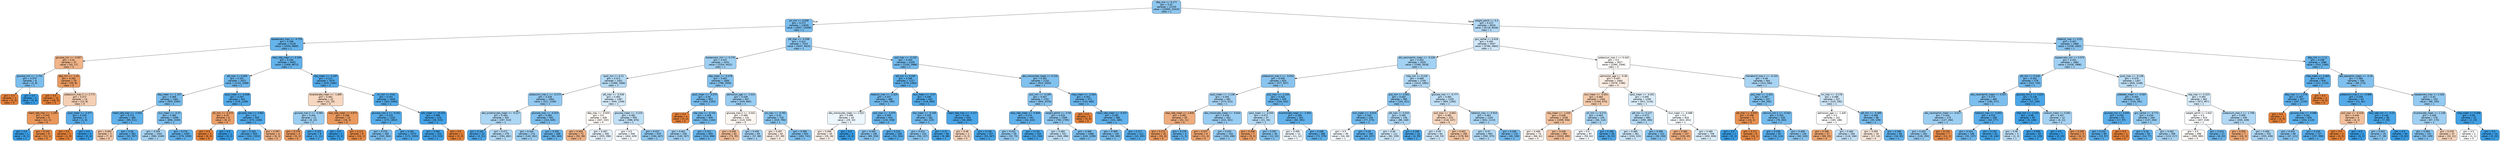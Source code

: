 digraph Tree {
node [shape=box, style="filled, rounded", color="black", fontname="helvetica"] ;
edge [fontname="helvetica"] ;
0 [label="dbp_min <= 0.177\ngini = 0.42\nsamples = 21155\nvalue = [10065, 23425]\nclass = 1", fillcolor="#8ec7f0"] ;
1 [label="ph_min <= 0.058\ngini = 0.372\nsamples = 12639\nvalue = [4947, 15099]\nclass = 1", fillcolor="#7abdee"] ;
0 -> 1 [labeldistance=2.5, labelangle=45, headlabel="True"] ;
2 [label="baseexcess_max <= -4.729\ngini = 0.299\nsamples = 5129\nvalue = [1500, 6689]\nclass = 1", fillcolor="#65b3eb"] ;
1 -> 2 ;
3 [label="glucose_min <= -0.957\ngini = 0.41\nsamples = 37\nvalue = [42, 17]\nclass = 0", fillcolor="#f0b489"] ;
2 -> 3 ;
4 [label="glucose_min <= -1.701\ngini = 0.375\nsamples = 8\nvalue = [3, 9]\nclass = 1", fillcolor="#7bbeee"] ;
3 -> 4 ;
5 [label="gini = 0.0\nsamples = 3\nvalue = [3, 0]\nclass = 0", fillcolor="#e58139"] ;
4 -> 5 ;
6 [label="gini = 0.0\nsamples = 5\nvalue = [0, 9]\nclass = 1", fillcolor="#399de5"] ;
4 -> 6 ;
7 [label="dbp_min <= -1.45\ngini = 0.282\nsamples = 29\nvalue = [39, 8]\nclass = 0", fillcolor="#ea9b62"] ;
3 -> 7 ;
8 [label="gini = 0.0\nsamples = 15\nvalue = [26, 0]\nclass = 0", fillcolor="#e58139"] ;
7 -> 8 ;
9 [label="potassium_max.1 <= 2.771\ngini = 0.472\nsamples = 14\nvalue = [13, 8]\nclass = 0", fillcolor="#f5cfb3"] ;
7 -> 9 ;
10 [label="heart_rate_max <= -1.294\ngini = 0.245\nsamples = 9\nvalue = [12, 2]\nclass = 0", fillcolor="#e9965a"] ;
9 -> 10 ;
11 [label="gini = 0.0\nsamples = 1\nvalue = [0, 1]\nclass = 1", fillcolor="#399de5"] ;
10 -> 11 ;
12 [label="gini = 0.142\nsamples = 8\nvalue = [12, 1]\nclass = 0", fillcolor="#e78c49"] ;
10 -> 12 ;
13 [label="spo2_mean <= -2.077\ngini = 0.245\nsamples = 5\nvalue = [1, 6]\nclass = 1", fillcolor="#5aade9"] ;
9 -> 13 ;
14 [label="gini = 0.0\nsamples = 1\nvalue = [1, 0]\nclass = 0", fillcolor="#e58139"] ;
13 -> 14 ;
15 [label="gini = 0.0\nsamples = 4\nvalue = [0, 6]\nclass = 1", fillcolor="#399de5"] ;
13 -> 15 ;
16 [label="resp_rate_mean <= 0.349\ngini = 0.294\nsamples = 5092\nvalue = [1458, 6672]\nclass = 1", fillcolor="#64b2eb"] ;
2 -> 16 ;
17 [label="ptt_max <= 0.009\ngini = 0.331\nsamples = 3422\nvalue = [1133, 4288]\nclass = 1", fillcolor="#6db7ec"] ;
16 -> 17 ;
18 [label="dbp_mean <= -1.157\ngini = 0.369\nsamples = 2481\nvalue = [955, 2950]\nclass = 1", fillcolor="#79bded"] ;
17 -> 18 ;
19 [label="heart_rate_max <= -2.054\ngini = 0.272\nsamples = 385\nvalue = [99, 511]\nclass = 1", fillcolor="#5fb0ea"] ;
18 -> 19 ;
20 [label="gini = 0.463\nsamples = 3\nvalue = [7, 4]\nclass = 0", fillcolor="#f4c9aa"] ;
19 -> 20 ;
21 [label="gini = 0.26\nsamples = 382\nvalue = [92, 507]\nclass = 1", fillcolor="#5dafea"] ;
19 -> 21 ;
22 [label="bun_mean <= -0.37\ngini = 0.385\nsamples = 2096\nvalue = [856, 2439]\nclass = 1", fillcolor="#7ebfee"] ;
18 -> 22 ;
23 [label="gini = 0.459\nsamples = 1041\nvalue = [580, 1049]\nclass = 1", fillcolor="#a6d3f3"] ;
22 -> 23 ;
24 [label="gini = 0.276\nsamples = 1055\nvalue = [276, 1390]\nclass = 1", fillcolor="#60b0ea"] ;
22 -> 24 ;
25 [label="spo2_mean <= -4.548\ngini = 0.207\nsamples = 941\nvalue = [178, 1338]\nclass = 1", fillcolor="#53aae8"] ;
17 -> 25 ;
26 [label="ph_min <= -0.374\ngini = 0.32\nsamples = 6\nvalue = [8, 2]\nclass = 0", fillcolor="#eca06a"] ;
25 -> 26 ;
27 [label="gini = 0.0\nsamples = 5\nvalue = [8, 0]\nclass = 0", fillcolor="#e58139"] ;
26 -> 27 ;
28 [label="gini = 0.0\nsamples = 1\nvalue = [0, 2]\nclass = 1", fillcolor="#399de5"] ;
26 -> 28 ;
29 [label="glucose_max <= 3.862\ngini = 0.2\nsamples = 935\nvalue = [170, 1336]\nclass = 1", fillcolor="#52a9e8"] ;
25 -> 29 ;
30 [label="gini = 0.193\nsamples = 929\nvalue = [162, 1333]\nclass = 1", fillcolor="#51a9e8"] ;
29 -> 30 ;
31 [label="gini = 0.397\nsamples = 6\nvalue = [8, 3]\nclass = 0", fillcolor="#efb083"] ;
29 -> 31 ;
32 [label="sbp_mean <= -2.297\ngini = 0.211\nsamples = 1670\nvalue = [325, 2384]\nclass = 1", fillcolor="#54aae9"] ;
16 -> 32 ;
33 [label="bicarbonate_mean <= -1.895\ngini = 0.482\nsamples = 22\nvalue = [22, 15]\nclass = 0", fillcolor="#f7d7c0"] ;
32 -> 33 ;
34 [label="glucose_max.2 <= -0.084\ngini = 0.444\nsamples = 12\nvalue = [6, 12]\nclass = 1", fillcolor="#9ccef2"] ;
33 -> 34 ;
35 [label="gini = 0.278\nsamples = 4\nvalue = [5, 1]\nclass = 0", fillcolor="#ea9a61"] ;
34 -> 35 ;
36 [label="gini = 0.153\nsamples = 8\nvalue = [1, 11]\nclass = 1", fillcolor="#4ba6e7"] ;
34 -> 36 ;
37 [label="resp_rate_mean <= 0.873\ngini = 0.266\nsamples = 10\nvalue = [16, 3]\nclass = 0", fillcolor="#ea995e"] ;
33 -> 37 ;
38 [label="gini = 0.0\nsamples = 1\nvalue = [0, 2]\nclass = 1", fillcolor="#399de5"] ;
37 -> 38 ;
39 [label="gini = 0.111\nsamples = 9\nvalue = [16, 1]\nclass = 0", fillcolor="#e78945"] ;
37 -> 39 ;
40 [label="inr_min <= 0.61\ngini = 0.201\nsamples = 1648\nvalue = [303, 2369]\nclass = 1", fillcolor="#52aae8"] ;
32 -> 40 ;
41 [label="glucose_max.2 <= -0.441\ngini = 0.225\nsamples = 1333\nvalue = [275, 1854]\nclass = 1", fillcolor="#56ace9"] ;
40 -> 41 ;
42 [label="gini = 0.376\nsamples = 260\nvalue = [102, 304]\nclass = 1", fillcolor="#7bbeee"] ;
41 -> 42 ;
43 [label="gini = 0.181\nsamples = 1073\nvalue = [173, 1550]\nclass = 1", fillcolor="#4fa8e8"] ;
41 -> 43 ;
44 [label="wbc_mean <= 23.331\ngini = 0.098\nsamples = 315\nvalue = [28, 515]\nclass = 1", fillcolor="#44a2e6"] ;
40 -> 44 ;
45 [label="gini = 0.082\nsamples = 314\nvalue = [23, 515]\nclass = 1", fillcolor="#42a1e6"] ;
44 -> 45 ;
46 [label="gini = 0.0\nsamples = 1\nvalue = [5, 0]\nclass = 0", fillcolor="#e58139"] ;
44 -> 46 ;
47 [label="ptt_max <= -0.338\ngini = 0.412\nsamples = 7510\nvalue = [3447, 8410]\nclass = 1", fillcolor="#8ac5f0"] ;
1 -> 47 ;
48 [label="baseexcess_min <= 0.276\ngini = 0.447\nsamples = 4251\nvalue = [2254, 4422]\nclass = 1", fillcolor="#9ecff2"] ;
47 -> 48 ;
49 [label="spo2_min <= 0.12\ngini = 0.472\nsamples = 2451\nvalue = [1466, 2366]\nclass = 1", fillcolor="#b4daf5"] ;
48 -> 49 ;
50 [label="potassium_max.1 <= -0.273\ngini = 0.428\nsamples = 1064\nvalue = [521, 1158]\nclass = 1", fillcolor="#92c9f1"] ;
49 -> 50 ;
51 [label="abs_lymphocytes_mean <= -0.217\ngini = 0.464\nsamples = 502\nvalue = [297, 513]\nclass = 1", fillcolor="#acd6f4"] ;
50 -> 51 ;
52 [label="gini = 0.161\nsamples = 23\nvalue = [3, 31]\nclass = 1", fillcolor="#4ca6e8"] ;
51 -> 52 ;
53 [label="gini = 0.471\nsamples = 479\nvalue = [294, 482]\nclass = 1", fillcolor="#b2d9f5"] ;
51 -> 53 ;
54 [label="glucose_max <= -0.323\ngini = 0.383\nsamples = 562\nvalue = [224, 645]\nclass = 1", fillcolor="#7ebfee"] ;
50 -> 54 ;
55 [label="gini = 0.444\nsamples = 274\nvalue = [140, 281]\nclass = 1", fillcolor="#9ccef2"] ;
54 -> 55 ;
56 [label="gini = 0.305\nsamples = 288\nvalue = [84, 364]\nclass = 1", fillcolor="#67b4eb"] ;
54 -> 56 ;
57 [label="ptt_max <= -0.539\ngini = 0.493\nsamples = 1387\nvalue = [945, 1208]\nclass = 1", fillcolor="#d4eaf9"] ;
49 -> 57 ;
58 [label="dbp_max <= -0.933\ngini = 0.5\nsamples = 428\nvalue = [347, 332]\nclass = 0", fillcolor="#fefaf6"] ;
57 -> 58 ;
59 [label="gini = 0.404\nsamples = 72\nvalue = [92, 36]\nclass = 0", fillcolor="#efb286"] ;
58 -> 59 ;
60 [label="gini = 0.497\nsamples = 356\nvalue = [255, 296]\nclass = 1", fillcolor="#e4f1fb"] ;
58 -> 60 ;
61 [label="glucose_mean <= -0.225\ngini = 0.482\nsamples = 959\nvalue = [598, 876]\nclass = 1", fillcolor="#c0e0f7"] ;
57 -> 61 ;
62 [label="gini = 0.5\nsamples = 540\nvalue = [404, 429]\nclass = 1", fillcolor="#f3f9fd"] ;
61 -> 62 ;
63 [label="gini = 0.422\nsamples = 419\nvalue = [194, 447]\nclass = 1", fillcolor="#8fc8f0"] ;
61 -> 63 ;
64 [label="dbp_mean <= -0.478\ngini = 0.401\nsamples = 1800\nvalue = [788, 2056]\nclass = 1", fillcolor="#85c3ef"] ;
48 -> 64 ;
65 [label="spo2_mean <= -3.375\ngini = 0.36\nsamples = 953\nvalue = [359, 1163]\nclass = 1", fillcolor="#76bbed"] ;
64 -> 65 ;
66 [label="gini = 0.0\nsamples = 4\nvalue = [5, 0]\nclass = 0", fillcolor="#e58139"] ;
65 -> 66 ;
67 [label="sbp_max <= -0.742\ngini = 0.358\nsamples = 949\nvalue = [354, 1163]\nclass = 1", fillcolor="#75bbed"] ;
65 -> 67 ;
68 [label="gini = 0.451\nsamples = 256\nvalue = [140, 267]\nclass = 1", fillcolor="#a1d0f3"] ;
67 -> 68 ;
69 [label="gini = 0.311\nsamples = 693\nvalue = [214, 896]\nclass = 1", fillcolor="#68b4eb"] ;
67 -> 69 ;
70 [label="admission_age <= -1.012\ngini = 0.438\nsamples = 847\nvalue = [429, 893]\nclass = 1", fillcolor="#98ccf1"] ;
64 -> 70 ;
71 [label="glucose_max.2 <= -0.441\ngini = 0.499\nsamples = 131\nvalue = [110, 103]\nclass = 0", fillcolor="#fdf7f2"] ;
70 -> 71 ;
72 [label="gini = 0.438\nsamples = 62\nvalue = [73, 35]\nclass = 0", fillcolor="#f1bd98"] ;
71 -> 72 ;
73 [label="gini = 0.456\nsamples = 69\nvalue = [37, 68]\nclass = 1", fillcolor="#a5d2f3"] ;
71 -> 73 ;
74 [label="ph_max <= -0.782\ngini = 0.41\nsamples = 716\nvalue = [319, 790]\nclass = 1", fillcolor="#89c5ef"] ;
70 -> 74 ;
75 [label="gini = 0.497\nsamples = 62\nvalue = [57, 49]\nclass = 0", fillcolor="#fbede3"] ;
74 -> 75 ;
76 [label="gini = 0.386\nsamples = 654\nvalue = [262, 741]\nclass = 1", fillcolor="#7fc0ee"] ;
74 -> 76 ;
77 [label="po2_max <= -0.235\ngini = 0.354\nsamples = 3259\nvalue = [1193, 3988]\nclass = 1", fillcolor="#74baed"] ;
47 -> 77 ;
78 [label="ptt_min <= 0.245\ngini = 0.266\nsamples = 1127\nvalue = [279, 1484]\nclass = 1", fillcolor="#5eafea"] ;
77 -> 78 ;
79 [label="totalco2_max <= -1.325\ngini = 0.337\nsamples = 486\nvalue = [161, 590]\nclass = 1", fillcolor="#6fb8ec"] ;
78 -> 79 ;
80 [label="abs_monocytes_mean <= 1.022\ngini = 0.499\nsamples = 43\nvalue = [29, 32]\nclass = 1", fillcolor="#ecf6fd"] ;
79 -> 80 ;
81 [label="gini = 0.499\nsamples = 40\nvalue = [29, 26]\nclass = 0", fillcolor="#fcf2eb"] ;
80 -> 81 ;
82 [label="gini = 0.0\nsamples = 3\nvalue = [0, 6]\nclass = 1", fillcolor="#399de5"] ;
80 -> 82 ;
83 [label="po2_max <= -1.075\ngini = 0.309\nsamples = 443\nvalue = [132, 558]\nclass = 1", fillcolor="#68b4eb"] ;
79 -> 83 ;
84 [label="gini = 0.405\nsamples = 185\nvalue = [80, 204]\nclass = 1", fillcolor="#87c3ef"] ;
83 -> 84 ;
85 [label="gini = 0.223\nsamples = 258\nvalue = [52, 354]\nclass = 1", fillcolor="#56abe9"] ;
83 -> 85 ;
86 [label="bun_mean <= -0.37\ngini = 0.206\nsamples = 641\nvalue = [118, 894]\nclass = 1", fillcolor="#53aae8"] ;
78 -> 86 ;
87 [label="sbp_mean <= -0.169\ngini = 0.339\nsamples = 182\nvalue = [62, 225]\nclass = 1", fillcolor="#70b8ec"] ;
86 -> 87 ;
88 [label="gini = 0.412\nsamples = 124\nvalue = [56, 137]\nclass = 1", fillcolor="#8ac5f0"] ;
87 -> 88 ;
89 [label="gini = 0.12\nsamples = 58\nvalue = [6, 88]\nclass = 1", fillcolor="#46a4e7"] ;
87 -> 89 ;
90 [label="heart_rate_max <= -2.127\ngini = 0.143\nsamples = 459\nvalue = [56, 669]\nclass = 1", fillcolor="#4aa5e7"] ;
86 -> 90 ;
91 [label="gini = 0.48\nsamples = 2\nvalue = [3, 2]\nclass = 0", fillcolor="#f6d5bd"] ;
90 -> 91 ;
92 [label="gini = 0.136\nsamples = 457\nvalue = [53, 667]\nclass = 1", fillcolor="#49a5e7"] ;
90 -> 92 ;
93 [label="abs_monocytes_mean <= 0.134\ngini = 0.392\nsamples = 2132\nvalue = [914, 2504]\nclass = 1", fillcolor="#81c1ee"] ;
77 -> 93 ;
94 [label="po2_min <= -0.199\ngini = 0.407\nsamples = 1761\nvalue = [804, 2019]\nclass = 1", fillcolor="#88c4ef"] ;
93 -> 94 ;
95 [label="resp_rate_mean <= -0.609\ngini = 0.274\nsamples = 162\nvalue = [44, 224]\nclass = 1", fillcolor="#60b0ea"] ;
94 -> 95 ;
96 [label="gini = 0.431\nsamples = 59\nvalue = [32, 70]\nclass = 1", fillcolor="#94caf1"] ;
95 -> 96 ;
97 [label="gini = 0.134\nsamples = 103\nvalue = [12, 154]\nclass = 1", fillcolor="#48a5e7"] ;
95 -> 97 ;
98 [label="weight_admit <= -0.58\ngini = 0.418\nsamples = 1599\nvalue = [760, 1795]\nclass = 1", fillcolor="#8dc6f0"] ;
94 -> 98 ;
99 [label="gini = 0.483\nsamples = 531\nvalue = [340, 496]\nclass = 1", fillcolor="#c1e0f7"] ;
98 -> 99 ;
100 [label="gini = 0.369\nsamples = 1068\nvalue = [420, 1299]\nclass = 1", fillcolor="#79bded"] ;
98 -> 100 ;
101 [label="mbp_mean <= -2.044\ngini = 0.301\nsamples = 371\nvalue = [110, 485]\nclass = 1", fillcolor="#66b3eb"] ;
93 -> 101 ;
102 [label="gini = 0.0\nsamples = 5\nvalue = [9, 0]\nclass = 0", fillcolor="#e58139"] ;
101 -> 102 ;
103 [label="heart_rate_mean <= -0.537\ngini = 0.285\nsamples = 366\nvalue = [101, 485]\nclass = 1", fillcolor="#62b1ea"] ;
101 -> 103 ;
104 [label="gini = 0.369\nsamples = 145\nvalue = [58, 180]\nclass = 1", fillcolor="#79bded"] ;
103 -> 104 ;
105 [label="gini = 0.217\nsamples = 221\nvalue = [43, 305]\nclass = 1", fillcolor="#55abe9"] ;
103 -> 105 ;
106 [label="weight_admit <= 0.3\ngini = 0.472\nsamples = 8516\nvalue = [5118, 8326]\nclass = 1", fillcolor="#b3d9f5"] ;
0 -> 106 [labeldistance=2.5, labelangle=-45, headlabel="False"] ;
107 [label="gcs_verbal <= 0.618\ngini = 0.491\nsamples = 5547\nvalue = [3780, 4964]\nclass = 1", fillcolor="#d0e8f9"] ;
106 -> 107 ;
108 [label="abs_eosinophils_mean <= -0.236\ngini = 0.453\nsamples = 2520\nvalue = [1390, 2618]\nclass = 1", fillcolor="#a2d1f3"] ;
107 -> 108 ;
109 [label="potassium_max.1 <= -0.034\ngini = 0.409\nsamples = 820\nvalue = [377, 937]\nclass = 1", fillcolor="#89c4ef"] ;
108 -> 109 ;
110 [label="spo2_mean <= -1.138\ngini = 0.454\nsamples = 481\nvalue = [273, 512]\nclass = 1", fillcolor="#a3d1f3"] ;
109 -> 110 ;
111 [label="resp_rate_mean <= 1.835\ngini = 0.381\nsamples = 29\nvalue = [32, 11]\nclass = 0", fillcolor="#eeac7d"] ;
110 -> 111 ;
112 [label="gini = 0.272\nsamples = 25\nvalue = [31, 6]\nclass = 0", fillcolor="#ea995f"] ;
111 -> 112 ;
113 [label="gini = 0.278\nsamples = 4\nvalue = [1, 5]\nclass = 1", fillcolor="#61b1ea"] ;
111 -> 113 ;
114 [label="abs_monocytes_mean <= -0.634\ngini = 0.439\nsamples = 452\nvalue = [241, 501]\nclass = 1", fillcolor="#98ccf2"] ;
110 -> 114 ;
115 [label="gini = 0.337\nsamples = 9\nvalue = [11, 3]\nclass = 0", fillcolor="#eca36f"] ;
114 -> 115 ;
116 [label="gini = 0.432\nsamples = 443\nvalue = [230, 498]\nclass = 1", fillcolor="#94caf1"] ;
114 -> 116 ;
117 [label="po2_max <= -1.234\ngini = 0.316\nsamples = 339\nvalue = [104, 425]\nclass = 1", fillcolor="#69b5eb"] ;
109 -> 117 ;
118 [label="spo2_mean <= -0.454\ngini = 0.472\nsamples = 37\nvalue = [21, 34]\nclass = 1", fillcolor="#b3daf5"] ;
117 -> 118 ;
119 [label="gini = 0.298\nsamples = 7\nvalue = [9, 2]\nclass = 0", fillcolor="#eb9d65"] ;
118 -> 119 ;
120 [label="gini = 0.397\nsamples = 30\nvalue = [12, 32]\nclass = 1", fillcolor="#83c2ef"] ;
118 -> 120 ;
121 [label="bicarbonate_mean <= -1.954\ngini = 0.289\nsamples = 302\nvalue = [83, 391]\nclass = 1", fillcolor="#63b2eb"] ;
117 -> 121 ;
122 [label="gini = 0.499\nsamples = 14\nvalue = [11, 12]\nclass = 1", fillcolor="#eff7fd"] ;
121 -> 122 ;
123 [label="gini = 0.268\nsamples = 288\nvalue = [72, 379]\nclass = 1", fillcolor="#5fb0ea"] ;
121 -> 123 ;
124 [label="mbp_min <= 0.216\ngini = 0.469\nsamples = 1700\nvalue = [1013, 1681]\nclass = 1", fillcolor="#b0d8f5"] ;
108 -> 124 ;
125 [label="po2_min <= 0.001\ngini = 0.402\nsamples = 365\nvalue = [163, 421]\nclass = 1", fillcolor="#86c3ef"] ;
124 -> 125 ;
126 [label="bun_mean <= -0.615\ngini = 0.343\nsamples = 229\nvalue = [77, 273]\nclass = 1", fillcolor="#71b9ec"] ;
125 -> 126 ;
127 [label="gini = 0.5\nsamples = 49\nvalue = [34, 36]\nclass = 1", fillcolor="#f4fafe"] ;
126 -> 127 ;
128 [label="gini = 0.26\nsamples = 180\nvalue = [43, 237]\nclass = 1", fillcolor="#5dafea"] ;
126 -> 128 ;
129 [label="ptt_max <= 0.033\ngini = 0.465\nsamples = 136\nvalue = [86, 148]\nclass = 1", fillcolor="#acd6f4"] ;
125 -> 129 ;
130 [label="gini = 0.49\nsamples = 112\nvalue = [82, 109]\nclass = 1", fillcolor="#cee7f9"] ;
129 -> 130 ;
131 [label="gini = 0.169\nsamples = 24\nvalue = [4, 39]\nclass = 1", fillcolor="#4da7e8"] ;
129 -> 131 ;
132 [label="glucose_max <= -0.777\ngini = 0.481\nsamples = 1335\nvalue = [850, 1260]\nclass = 1", fillcolor="#bfdff7"] ;
124 -> 132 ;
133 [label="po2_max <= -0.662\ngini = 0.481\nsamples = 233\nvalue = [218, 147]\nclass = 0", fillcolor="#f7d6bf"] ;
132 -> 133 ;
134 [label="gini = 0.49\nsamples = 64\nvalue = [40, 53]\nclass = 1", fillcolor="#cee7f9"] ;
133 -> 134 ;
135 [label="gini = 0.452\nsamples = 169\nvalue = [178, 94]\nclass = 0", fillcolor="#f3c4a2"] ;
133 -> 135 ;
136 [label="totalco2_max <= 0.916\ngini = 0.462\nsamples = 1102\nvalue = [632, 1113]\nclass = 1", fillcolor="#a9d5f4"] ;
132 -> 136 ;
137 [label="gini = 0.47\nsamples = 992\nvalue = [592, 975]\nclass = 1", fillcolor="#b1d9f5"] ;
136 -> 137 ;
138 [label="gini = 0.348\nsamples = 110\nvalue = [40, 138]\nclass = 1", fillcolor="#72b9ed"] ;
136 -> 138 ;
139 [label="potassium_max.1 <= 0.443\ngini = 0.5\nsamples = 3027\nvalue = [2390, 2346]\nclass = 0", fillcolor="#fffdfb"] ;
107 -> 139 ;
140 [label="admission_age <= -0.38\ngini = 0.497\nsamples = 2463\nvalue = [2076, 1786]\nclass = 0", fillcolor="#fbede3"] ;
139 -> 140 ;
141 [label="bun_mean <= -0.051\ngini = 0.464\nsamples = 1164\nvalue = [1164, 670]\nclass = 0", fillcolor="#f4caab"] ;
140 -> 141 ;
142 [label="sbp_mean <= -1.035\ngini = 0.446\nsamples = 1038\nvalue = [1099, 556]\nclass = 0", fillcolor="#f2c19d"] ;
141 -> 142 ;
143 [label="gini = 0.499\nsamples = 74\nvalue = [66, 61]\nclass = 0", fillcolor="#fdf5f0"] ;
142 -> 143 ;
144 [label="gini = 0.438\nsamples = 964\nvalue = [1033, 495]\nclass = 0", fillcolor="#f1bd98"] ;
142 -> 144 ;
145 [label="ph_min <= 0.274\ngini = 0.463\nsamples = 126\nvalue = [65, 114]\nclass = 1", fillcolor="#aad5f4"] ;
141 -> 145 ;
146 [label="gini = 0.5\nsamples = 87\nvalue = [59, 62]\nclass = 1", fillcolor="#f5fafe"] ;
145 -> 146 ;
147 [label="gini = 0.185\nsamples = 39\nvalue = [6, 52]\nclass = 1", fillcolor="#50a8e8"] ;
145 -> 147 ;
148 [label="spo2_mean <= -0.451\ngini = 0.495\nsamples = 1299\nvalue = [912, 1116]\nclass = 1", fillcolor="#dbedfa"] ;
140 -> 148 ;
149 [label="ptt_min <= 0.127\ngini = 0.473\nsamples = 483\nvalue = [290, 465]\nclass = 1", fillcolor="#b4daf5"] ;
148 -> 149 ;
150 [label="gini = 0.489\nsamples = 361\nvalue = [234, 315]\nclass = 1", fillcolor="#cce6f8"] ;
149 -> 150 ;
151 [label="gini = 0.396\nsamples = 122\nvalue = [56, 150]\nclass = 1", fillcolor="#83c2ef"] ;
149 -> 151 ;
152 [label="bun_mean <= -0.688\ngini = 0.5\nsamples = 816\nvalue = [622, 651]\nclass = 1", fillcolor="#f6fbfe"] ;
148 -> 152 ;
153 [label="gini = 0.382\nsamples = 107\nvalue = [130, 45]\nclass = 0", fillcolor="#eead7e"] ;
152 -> 153 ;
154 [label="gini = 0.495\nsamples = 709\nvalue = [492, 606]\nclass = 1", fillcolor="#daedfa"] ;
152 -> 154 ;
155 [label="hematocrit_max.1 <= -0.104\ngini = 0.46\nsamples = 564\nvalue = [314, 560]\nclass = 1", fillcolor="#a8d4f4"] ;
139 -> 155 ;
156 [label="po2_max <= -1.431\ngini = 0.387\nsamples = 237\nvalue = [94, 265]\nclass = 1", fillcolor="#7fc0ee"] ;
155 -> 156 ;
157 [label="ptt_max <= -0.553\ngini = 0.198\nsamples = 9\nvalue = [16, 2]\nclass = 0", fillcolor="#e89152"] ;
156 -> 157 ;
158 [label="gini = 0.0\nsamples = 1\nvalue = [0, 1]\nclass = 1", fillcolor="#399de5"] ;
157 -> 158 ;
159 [label="gini = 0.111\nsamples = 8\nvalue = [16, 1]\nclass = 0", fillcolor="#e78945"] ;
157 -> 159 ;
160 [label="calcium_min.1 <= -0.342\ngini = 0.353\nsamples = 228\nvalue = [78, 263]\nclass = 1", fillcolor="#74baed"] ;
156 -> 160 ;
161 [label="gini = 0.236\nsamples = 92\nvalue = [18, 114]\nclass = 1", fillcolor="#58ace9"] ;
160 -> 161 ;
162 [label="gini = 0.409\nsamples = 136\nvalue = [60, 149]\nclass = 1", fillcolor="#89c4ef"] ;
160 -> 162 ;
163 [label="inr_max <= -0.178\ngini = 0.489\nsamples = 327\nvalue = [220, 295]\nclass = 1", fillcolor="#cde6f8"] ;
155 -> 163 ;
164 [label="admission_age <= -1.445\ngini = 0.5\nsamples = 241\nvalue = [185, 186]\nclass = 1", fillcolor="#fefeff"] ;
163 -> 164 ;
165 [label="gini = 0.348\nsamples = 57\nvalue = [69, 20]\nclass = 0", fillcolor="#eda672"] ;
164 -> 165 ;
166 [label="gini = 0.484\nsamples = 184\nvalue = [116, 166]\nclass = 1", fillcolor="#c3e1f7"] ;
164 -> 166 ;
167 [label="ptt_min <= -0.388\ngini = 0.368\nsamples = 86\nvalue = [35, 109]\nclass = 1", fillcolor="#79bced"] ;
163 -> 167 ;
168 [label="gini = 0.495\nsamples = 18\nvalue = [17, 14]\nclass = 0", fillcolor="#fae9dc"] ;
167 -> 168 ;
169 [label="gini = 0.268\nsamples = 68\nvalue = [18, 95]\nclass = 1", fillcolor="#5fb0ea"] ;
167 -> 169 ;
170 [label="totalco2_max <= 0.02\ngini = 0.407\nsamples = 2969\nvalue = [1338, 3362]\nclass = 1", fillcolor="#88c4ef"] ;
106 -> 170 ;
171 [label="baseexcess_min <= 0.073\ngini = 0.451\nsamples = 1883\nvalue = [1028, 1968]\nclass = 1", fillcolor="#a0d0f3"] ;
170 -> 171 ;
172 [label="ptt_min <= 0.249\ngini = 0.342\nsamples = 576\nvalue = [202, 720]\nclass = 1", fillcolor="#71b8ec"] ;
171 -> 172 ;
173 [label="abs_neutrophils_mean <= 0.037\ngini = 0.375\nsamples = 469\nvalue = [190, 571]\nclass = 1", fillcolor="#7bbeee"] ;
172 -> 173 ;
174 [label="abs_neutrophils_mean <= -0.027\ngini = 0.444\nsamples = 270\nvalue = [147, 294]\nclass = 1", fillcolor="#9ccef2"] ;
173 -> 174 ;
175 [label="gini = 0.433\nsamples = 263\nvalue = [136, 293]\nclass = 1", fillcolor="#95caf1"] ;
174 -> 175 ;
176 [label="gini = 0.153\nsamples = 7\nvalue = [11, 1]\nclass = 0", fillcolor="#e78c4b"] ;
174 -> 176 ;
177 [label="totalco2_max <= -0.653\ngini = 0.233\nsamples = 199\nvalue = [43, 277]\nclass = 1", fillcolor="#58ace9"] ;
173 -> 177 ;
178 [label="gini = 0.324\nsamples = 108\nvalue = [35, 137]\nclass = 1", fillcolor="#6cb6ec"] ;
177 -> 178 ;
179 [label="gini = 0.102\nsamples = 91\nvalue = [8, 140]\nclass = 1", fillcolor="#44a3e6"] ;
177 -> 179 ;
180 [label="glucose_min.2 <= 1.614\ngini = 0.138\nsamples = 107\nvalue = [12, 149]\nclass = 1", fillcolor="#49a5e7"] ;
172 -> 180 ;
181 [label="mbp_min <= -1.152\ngini = 0.08\nsamples = 95\nvalue = [6, 138]\nclass = 1", fillcolor="#42a1e6"] ;
180 -> 181 ;
182 [label="gini = 0.48\nsamples = 3\nvalue = [2, 3]\nclass = 1", fillcolor="#bddef6"] ;
181 -> 182 ;
183 [label="gini = 0.056\nsamples = 92\nvalue = [4, 135]\nclass = 1", fillcolor="#3fa0e6"] ;
181 -> 183 ;
184 [label="sodium_mean <= 0.091\ngini = 0.457\nsamples = 12\nvalue = [6, 11]\nclass = 1", fillcolor="#a5d2f3"] ;
180 -> 184 ;
185 [label="gini = 0.0\nsamples = 7\nvalue = [0, 10]\nclass = 1", fillcolor="#399de5"] ;
184 -> 185 ;
186 [label="gini = 0.245\nsamples = 5\nvalue = [6, 1]\nclass = 0", fillcolor="#e9965a"] ;
184 -> 186 ;
187 [label="pco2_max <= -0.138\ngini = 0.479\nsamples = 1307\nvalue = [826, 1248]\nclass = 1", fillcolor="#bcdef6"] ;
171 -> 187 ;
188 [label="platelets_mean <= -0.587\ngini = 0.405\nsamples = 345\nvalue = [154, 391]\nclass = 1", fillcolor="#87c4ef"] ;
187 -> 188 ;
189 [label="glucose_min <= 3.045\ngini = 0.254\nsamples = 81\nvalue = [17, 97]\nclass = 1", fillcolor="#5caeea"] ;
188 -> 189 ;
190 [label="gini = 0.232\nsamples = 80\nvalue = [15, 97]\nclass = 1", fillcolor="#58ace9"] ;
189 -> 190 ;
191 [label="gini = 0.0\nsamples = 1\nvalue = [2, 0]\nclass = 0", fillcolor="#e58139"] ;
189 -> 191 ;
192 [label="gcs_verbal <= -0.772\ngini = 0.434\nsamples = 264\nvalue = [137, 294]\nclass = 1", fillcolor="#95cbf1"] ;
188 -> 192 ;
193 [label="gini = 0.26\nsamples = 56\nvalue = [14, 77]\nclass = 1", fillcolor="#5dafea"] ;
192 -> 193 ;
194 [label="gini = 0.462\nsamples = 208\nvalue = [123, 217]\nclass = 1", fillcolor="#a9d5f4"] ;
192 -> 194 ;
195 [label="sbp_max <= 0.323\ngini = 0.493\nsamples = 962\nvalue = [672, 857]\nclass = 1", fillcolor="#d4eaf9"] ;
187 -> 195 ;
196 [label="weight_admit <= 2.632\ngini = 0.5\nsamples = 523\nvalue = [407, 418]\nclass = 1", fillcolor="#fafcfe"] ;
195 -> 196 ;
197 [label="gini = 0.5\nsamples = 496\nvalue = [399, 385]\nclass = 0", fillcolor="#fefbf8"] ;
196 -> 197 ;
198 [label="gini = 0.314\nsamples = 27\nvalue = [8, 33]\nclass = 1", fillcolor="#69b5eb"] ;
196 -> 198 ;
199 [label="potassium_max.1 <= -1.706\ngini = 0.469\nsamples = 439\nvalue = [265, 439]\nclass = 1", fillcolor="#b1d8f5"] ;
195 -> 199 ;
200 [label="gini = 0.355\nsamples = 7\nvalue = [10, 3]\nclass = 0", fillcolor="#eda774"] ;
199 -> 200 ;
201 [label="gini = 0.466\nsamples = 432\nvalue = [255, 436]\nclass = 1", fillcolor="#add6f4"] ;
199 -> 201 ;
202 [label="dbp_min <= 1.11\ngini = 0.298\nsamples = 1086\nvalue = [310, 1394]\nclass = 1", fillcolor="#65b3eb"] ;
170 -> 202 ;
203 [label="mbp_mean <= 2.664\ngini = 0.267\nsamples = 830\nvalue = [211, 1119]\nclass = 1", fillcolor="#5eafea"] ;
202 -> 203 ;
204 [label="dbp_max <= -1.276\ngini = 0.263\nsamples = 827\nvalue = [207, 1119]\nclass = 1", fillcolor="#5eafea"] ;
203 -> 204 ;
205 [label="gini = 0.0\nsamples = 1\nvalue = [3, 0]\nclass = 0", fillcolor="#e58139"] ;
204 -> 205 ;
206 [label="glucose_max <= -0.688\ngini = 0.261\nsamples = 826\nvalue = [204, 1119]\nclass = 1", fillcolor="#5dafea"] ;
204 -> 206 ;
207 [label="gini = 0.403\nsamples = 99\nvalue = [47, 121]\nclass = 1", fillcolor="#86c3ef"] ;
206 -> 207 ;
208 [label="gini = 0.235\nsamples = 727\nvalue = [157, 998]\nclass = 1", fillcolor="#58ace9"] ;
206 -> 208 ;
209 [label="gini = 0.0\nsamples = 3\nvalue = [4, 0]\nclass = 0", fillcolor="#e58139"] ;
203 -> 209 ;
210 [label="abs_basophils_mean <= -0.16\ngini = 0.389\nsamples = 256\nvalue = [99, 275]\nclass = 1", fillcolor="#80c0ee"] ;
202 -> 210 ;
211 [label="potassium_max.1 <= -0.989\ngini = 0.209\nsamples = 63\nvalue = [11, 82]\nclass = 1", fillcolor="#54aae8"] ;
210 -> 211 ;
212 [label="po2_max <= -0.318\ngini = 0.444\nsamples = 5\nvalue = [4, 2]\nclass = 0", fillcolor="#f2c09c"] ;
211 -> 212 ;
213 [label="gini = 0.0\nsamples = 3\nvalue = [4, 0]\nclass = 0", fillcolor="#e58139"] ;
212 -> 213 ;
214 [label="gini = 0.0\nsamples = 2\nvalue = [0, 2]\nclass = 1", fillcolor="#399de5"] ;
212 -> 214 ;
215 [label="resp_rate_min <= -0.23\ngini = 0.148\nsamples = 58\nvalue = [7, 80]\nclass = 1", fillcolor="#4aa6e7"] ;
211 -> 215 ;
216 [label="gini = 0.403\nsamples = 19\nvalue = [7, 18]\nclass = 1", fillcolor="#86c3ef"] ;
215 -> 216 ;
217 [label="gini = 0.0\nsamples = 39\nvalue = [0, 62]\nclass = 1", fillcolor="#399de5"] ;
215 -> 217 ;
218 [label="baseexcess_max <= 2.162\ngini = 0.43\nsamples = 193\nvalue = [88, 193]\nclass = 1", fillcolor="#93caf1"] ;
210 -> 218 ;
219 [label="bicarbonate_mean <= 1.136\ngini = 0.448\nsamples = 178\nvalue = [87, 170]\nclass = 1", fillcolor="#9ecff2"] ;
218 -> 219 ;
220 [label="gini = 0.394\nsamples = 141\nvalue = [55, 149]\nclass = 1", fillcolor="#82c1ef"] ;
219 -> 220 ;
221 [label="gini = 0.478\nsamples = 37\nvalue = [32, 21]\nclass = 0", fillcolor="#f6d4bb"] ;
219 -> 221 ;
222 [label="mbp_mean <= 0.468\ngini = 0.08\nsamples = 15\nvalue = [1, 23]\nclass = 1", fillcolor="#42a1e6"] ;
218 -> 222 ;
223 [label="gini = 0.5\nsamples = 2\nvalue = [1, 1]\nclass = 0", fillcolor="#ffffff"] ;
222 -> 223 ;
224 [label="gini = 0.0\nsamples = 13\nvalue = [0, 22]\nclass = 1", fillcolor="#399de5"] ;
222 -> 224 ;
}